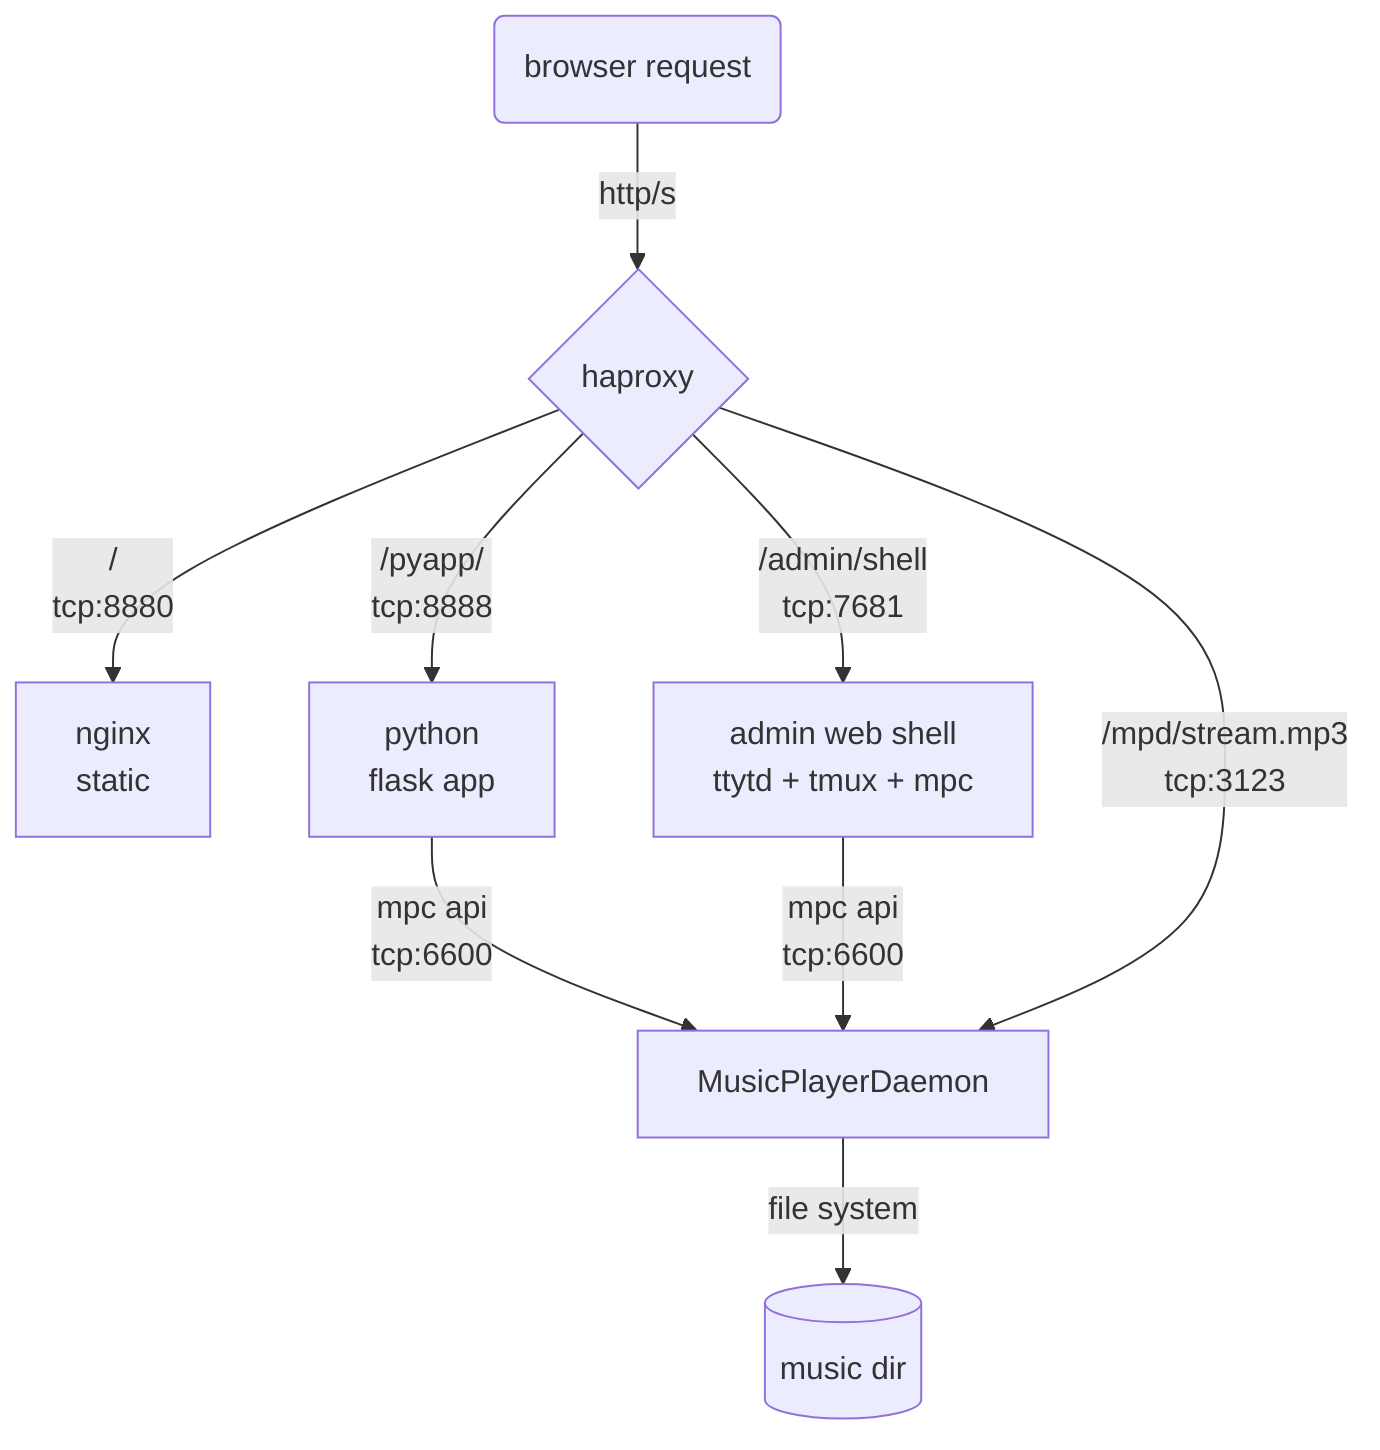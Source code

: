 graph TD
    A(browser request) -->|http/s| C{haproxy}
    C -->|/<br>tcp:8880| D[nginx<br>static]
    C -->|/pyapp/<br>tcp:8888| E[python<br>flask app]
    E -->|mpc api<br>tcp:6600| G
    C -->|/admin/shell<br>tcp:7681| F[admin web shell<br>ttytd + tmux + mpc]
    F -->|mpc api<br>tcp:6600| G
    C -->|/mpd/stream.mp3<br>tcp:3123| G[MusicPlayerDaemon]
    G -->|file system|J[(music dir)]